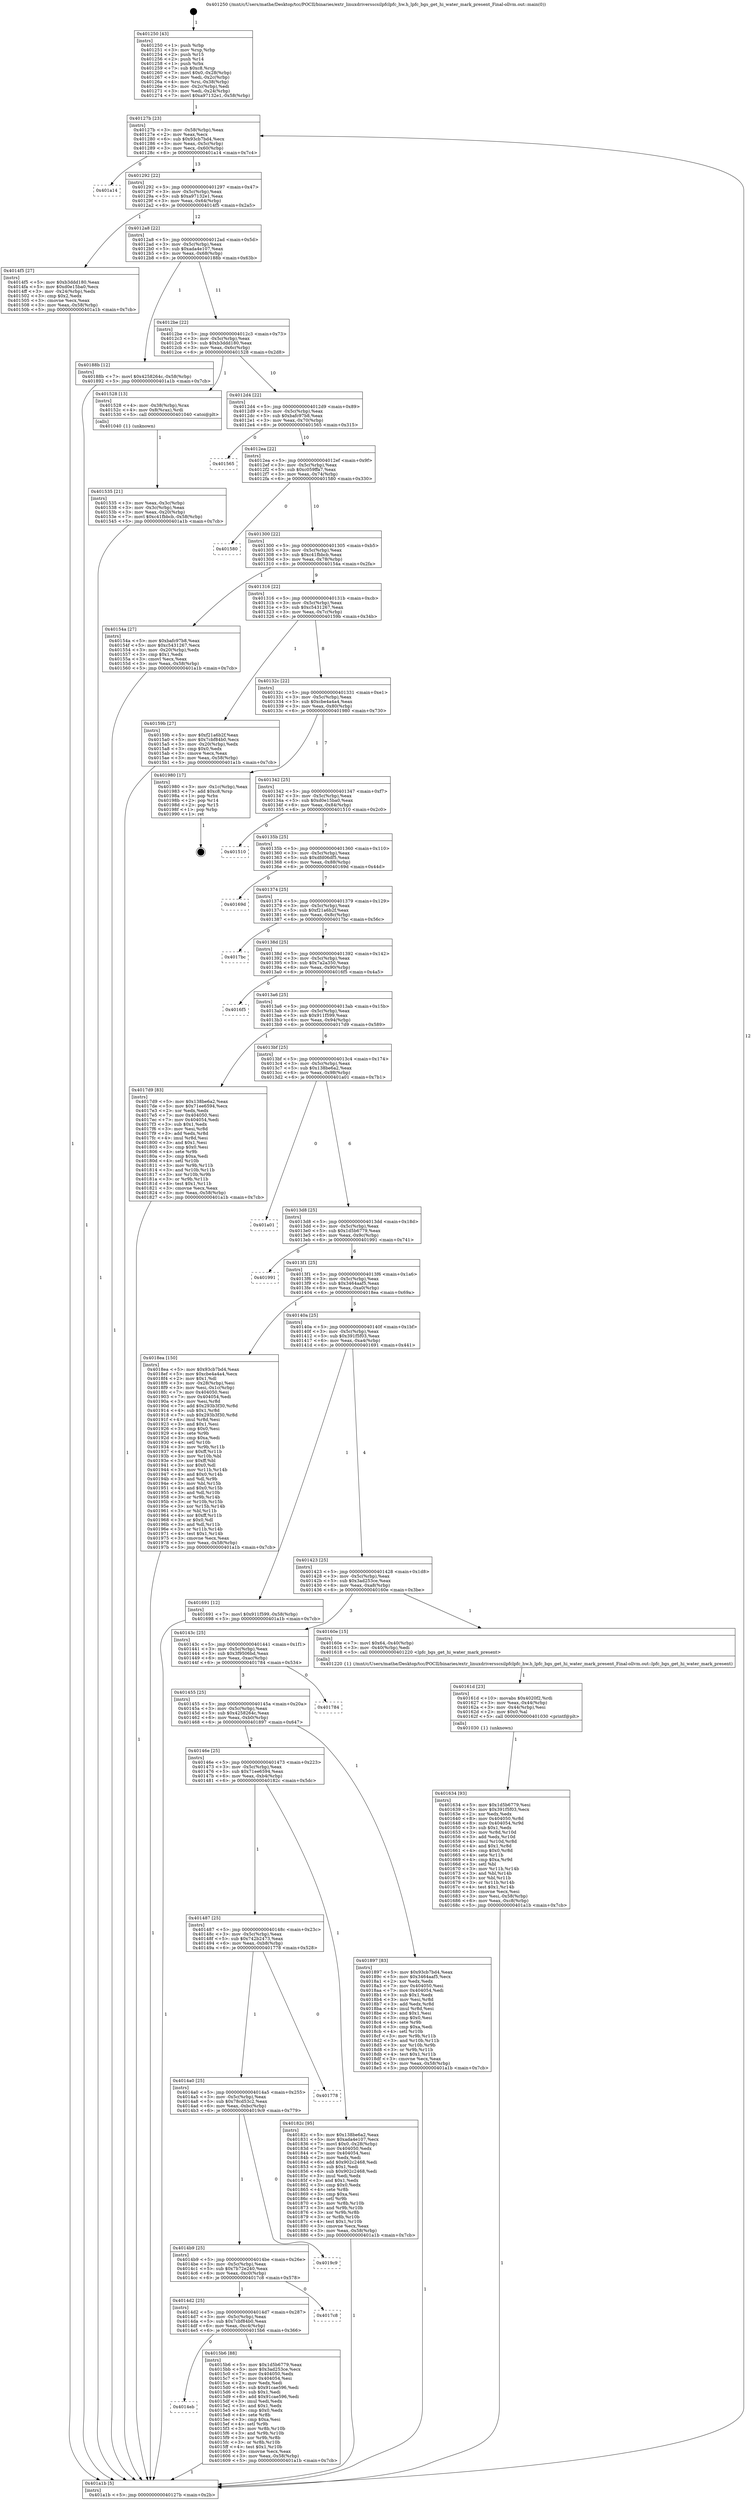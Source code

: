 digraph "0x401250" {
  label = "0x401250 (/mnt/c/Users/mathe/Desktop/tcc/POCII/binaries/extr_linuxdriversscsilpfclpfc_hw.h_lpfc_bgs_get_hi_water_mark_present_Final-ollvm.out::main(0))"
  labelloc = "t"
  node[shape=record]

  Entry [label="",width=0.3,height=0.3,shape=circle,fillcolor=black,style=filled]
  "0x40127b" [label="{
     0x40127b [23]\l
     | [instrs]\l
     &nbsp;&nbsp;0x40127b \<+3\>: mov -0x58(%rbp),%eax\l
     &nbsp;&nbsp;0x40127e \<+2\>: mov %eax,%ecx\l
     &nbsp;&nbsp;0x401280 \<+6\>: sub $0x93cb7bd4,%ecx\l
     &nbsp;&nbsp;0x401286 \<+3\>: mov %eax,-0x5c(%rbp)\l
     &nbsp;&nbsp;0x401289 \<+3\>: mov %ecx,-0x60(%rbp)\l
     &nbsp;&nbsp;0x40128c \<+6\>: je 0000000000401a14 \<main+0x7c4\>\l
  }"]
  "0x401a14" [label="{
     0x401a14\l
  }", style=dashed]
  "0x401292" [label="{
     0x401292 [22]\l
     | [instrs]\l
     &nbsp;&nbsp;0x401292 \<+5\>: jmp 0000000000401297 \<main+0x47\>\l
     &nbsp;&nbsp;0x401297 \<+3\>: mov -0x5c(%rbp),%eax\l
     &nbsp;&nbsp;0x40129a \<+5\>: sub $0xa97132e1,%eax\l
     &nbsp;&nbsp;0x40129f \<+3\>: mov %eax,-0x64(%rbp)\l
     &nbsp;&nbsp;0x4012a2 \<+6\>: je 00000000004014f5 \<main+0x2a5\>\l
  }"]
  Exit [label="",width=0.3,height=0.3,shape=circle,fillcolor=black,style=filled,peripheries=2]
  "0x4014f5" [label="{
     0x4014f5 [27]\l
     | [instrs]\l
     &nbsp;&nbsp;0x4014f5 \<+5\>: mov $0xb3ddd180,%eax\l
     &nbsp;&nbsp;0x4014fa \<+5\>: mov $0xd0e15ba0,%ecx\l
     &nbsp;&nbsp;0x4014ff \<+3\>: mov -0x24(%rbp),%edx\l
     &nbsp;&nbsp;0x401502 \<+3\>: cmp $0x2,%edx\l
     &nbsp;&nbsp;0x401505 \<+3\>: cmovne %ecx,%eax\l
     &nbsp;&nbsp;0x401508 \<+3\>: mov %eax,-0x58(%rbp)\l
     &nbsp;&nbsp;0x40150b \<+5\>: jmp 0000000000401a1b \<main+0x7cb\>\l
  }"]
  "0x4012a8" [label="{
     0x4012a8 [22]\l
     | [instrs]\l
     &nbsp;&nbsp;0x4012a8 \<+5\>: jmp 00000000004012ad \<main+0x5d\>\l
     &nbsp;&nbsp;0x4012ad \<+3\>: mov -0x5c(%rbp),%eax\l
     &nbsp;&nbsp;0x4012b0 \<+5\>: sub $0xada4e107,%eax\l
     &nbsp;&nbsp;0x4012b5 \<+3\>: mov %eax,-0x68(%rbp)\l
     &nbsp;&nbsp;0x4012b8 \<+6\>: je 000000000040188b \<main+0x63b\>\l
  }"]
  "0x401a1b" [label="{
     0x401a1b [5]\l
     | [instrs]\l
     &nbsp;&nbsp;0x401a1b \<+5\>: jmp 000000000040127b \<main+0x2b\>\l
  }"]
  "0x401250" [label="{
     0x401250 [43]\l
     | [instrs]\l
     &nbsp;&nbsp;0x401250 \<+1\>: push %rbp\l
     &nbsp;&nbsp;0x401251 \<+3\>: mov %rsp,%rbp\l
     &nbsp;&nbsp;0x401254 \<+2\>: push %r15\l
     &nbsp;&nbsp;0x401256 \<+2\>: push %r14\l
     &nbsp;&nbsp;0x401258 \<+1\>: push %rbx\l
     &nbsp;&nbsp;0x401259 \<+7\>: sub $0xc8,%rsp\l
     &nbsp;&nbsp;0x401260 \<+7\>: movl $0x0,-0x28(%rbp)\l
     &nbsp;&nbsp;0x401267 \<+3\>: mov %edi,-0x2c(%rbp)\l
     &nbsp;&nbsp;0x40126a \<+4\>: mov %rsi,-0x38(%rbp)\l
     &nbsp;&nbsp;0x40126e \<+3\>: mov -0x2c(%rbp),%edi\l
     &nbsp;&nbsp;0x401271 \<+3\>: mov %edi,-0x24(%rbp)\l
     &nbsp;&nbsp;0x401274 \<+7\>: movl $0xa97132e1,-0x58(%rbp)\l
  }"]
  "0x401634" [label="{
     0x401634 [93]\l
     | [instrs]\l
     &nbsp;&nbsp;0x401634 \<+5\>: mov $0x1d5b6779,%esi\l
     &nbsp;&nbsp;0x401639 \<+5\>: mov $0x391f5f03,%ecx\l
     &nbsp;&nbsp;0x40163e \<+2\>: xor %edx,%edx\l
     &nbsp;&nbsp;0x401640 \<+8\>: mov 0x404050,%r8d\l
     &nbsp;&nbsp;0x401648 \<+8\>: mov 0x404054,%r9d\l
     &nbsp;&nbsp;0x401650 \<+3\>: sub $0x1,%edx\l
     &nbsp;&nbsp;0x401653 \<+3\>: mov %r8d,%r10d\l
     &nbsp;&nbsp;0x401656 \<+3\>: add %edx,%r10d\l
     &nbsp;&nbsp;0x401659 \<+4\>: imul %r10d,%r8d\l
     &nbsp;&nbsp;0x40165d \<+4\>: and $0x1,%r8d\l
     &nbsp;&nbsp;0x401661 \<+4\>: cmp $0x0,%r8d\l
     &nbsp;&nbsp;0x401665 \<+4\>: sete %r11b\l
     &nbsp;&nbsp;0x401669 \<+4\>: cmp $0xa,%r9d\l
     &nbsp;&nbsp;0x40166d \<+3\>: setl %bl\l
     &nbsp;&nbsp;0x401670 \<+3\>: mov %r11b,%r14b\l
     &nbsp;&nbsp;0x401673 \<+3\>: and %bl,%r14b\l
     &nbsp;&nbsp;0x401676 \<+3\>: xor %bl,%r11b\l
     &nbsp;&nbsp;0x401679 \<+3\>: or %r11b,%r14b\l
     &nbsp;&nbsp;0x40167c \<+4\>: test $0x1,%r14b\l
     &nbsp;&nbsp;0x401680 \<+3\>: cmovne %ecx,%esi\l
     &nbsp;&nbsp;0x401683 \<+3\>: mov %esi,-0x58(%rbp)\l
     &nbsp;&nbsp;0x401686 \<+6\>: mov %eax,-0xc8(%rbp)\l
     &nbsp;&nbsp;0x40168c \<+5\>: jmp 0000000000401a1b \<main+0x7cb\>\l
  }"]
  "0x40188b" [label="{
     0x40188b [12]\l
     | [instrs]\l
     &nbsp;&nbsp;0x40188b \<+7\>: movl $0x4258264c,-0x58(%rbp)\l
     &nbsp;&nbsp;0x401892 \<+5\>: jmp 0000000000401a1b \<main+0x7cb\>\l
  }"]
  "0x4012be" [label="{
     0x4012be [22]\l
     | [instrs]\l
     &nbsp;&nbsp;0x4012be \<+5\>: jmp 00000000004012c3 \<main+0x73\>\l
     &nbsp;&nbsp;0x4012c3 \<+3\>: mov -0x5c(%rbp),%eax\l
     &nbsp;&nbsp;0x4012c6 \<+5\>: sub $0xb3ddd180,%eax\l
     &nbsp;&nbsp;0x4012cb \<+3\>: mov %eax,-0x6c(%rbp)\l
     &nbsp;&nbsp;0x4012ce \<+6\>: je 0000000000401528 \<main+0x2d8\>\l
  }"]
  "0x40161d" [label="{
     0x40161d [23]\l
     | [instrs]\l
     &nbsp;&nbsp;0x40161d \<+10\>: movabs $0x4020f2,%rdi\l
     &nbsp;&nbsp;0x401627 \<+3\>: mov %eax,-0x44(%rbp)\l
     &nbsp;&nbsp;0x40162a \<+3\>: mov -0x44(%rbp),%esi\l
     &nbsp;&nbsp;0x40162d \<+2\>: mov $0x0,%al\l
     &nbsp;&nbsp;0x40162f \<+5\>: call 0000000000401030 \<printf@plt\>\l
     | [calls]\l
     &nbsp;&nbsp;0x401030 \{1\} (unknown)\l
  }"]
  "0x401528" [label="{
     0x401528 [13]\l
     | [instrs]\l
     &nbsp;&nbsp;0x401528 \<+4\>: mov -0x38(%rbp),%rax\l
     &nbsp;&nbsp;0x40152c \<+4\>: mov 0x8(%rax),%rdi\l
     &nbsp;&nbsp;0x401530 \<+5\>: call 0000000000401040 \<atoi@plt\>\l
     | [calls]\l
     &nbsp;&nbsp;0x401040 \{1\} (unknown)\l
  }"]
  "0x4012d4" [label="{
     0x4012d4 [22]\l
     | [instrs]\l
     &nbsp;&nbsp;0x4012d4 \<+5\>: jmp 00000000004012d9 \<main+0x89\>\l
     &nbsp;&nbsp;0x4012d9 \<+3\>: mov -0x5c(%rbp),%eax\l
     &nbsp;&nbsp;0x4012dc \<+5\>: sub $0xbafc97b8,%eax\l
     &nbsp;&nbsp;0x4012e1 \<+3\>: mov %eax,-0x70(%rbp)\l
     &nbsp;&nbsp;0x4012e4 \<+6\>: je 0000000000401565 \<main+0x315\>\l
  }"]
  "0x401535" [label="{
     0x401535 [21]\l
     | [instrs]\l
     &nbsp;&nbsp;0x401535 \<+3\>: mov %eax,-0x3c(%rbp)\l
     &nbsp;&nbsp;0x401538 \<+3\>: mov -0x3c(%rbp),%eax\l
     &nbsp;&nbsp;0x40153b \<+3\>: mov %eax,-0x20(%rbp)\l
     &nbsp;&nbsp;0x40153e \<+7\>: movl $0xc41fbbcb,-0x58(%rbp)\l
     &nbsp;&nbsp;0x401545 \<+5\>: jmp 0000000000401a1b \<main+0x7cb\>\l
  }"]
  "0x4014eb" [label="{
     0x4014eb\l
  }", style=dashed]
  "0x401565" [label="{
     0x401565\l
  }", style=dashed]
  "0x4012ea" [label="{
     0x4012ea [22]\l
     | [instrs]\l
     &nbsp;&nbsp;0x4012ea \<+5\>: jmp 00000000004012ef \<main+0x9f\>\l
     &nbsp;&nbsp;0x4012ef \<+3\>: mov -0x5c(%rbp),%eax\l
     &nbsp;&nbsp;0x4012f2 \<+5\>: sub $0xc059ffa7,%eax\l
     &nbsp;&nbsp;0x4012f7 \<+3\>: mov %eax,-0x74(%rbp)\l
     &nbsp;&nbsp;0x4012fa \<+6\>: je 0000000000401580 \<main+0x330\>\l
  }"]
  "0x4015b6" [label="{
     0x4015b6 [88]\l
     | [instrs]\l
     &nbsp;&nbsp;0x4015b6 \<+5\>: mov $0x1d5b6779,%eax\l
     &nbsp;&nbsp;0x4015bb \<+5\>: mov $0x3ad253ce,%ecx\l
     &nbsp;&nbsp;0x4015c0 \<+7\>: mov 0x404050,%edx\l
     &nbsp;&nbsp;0x4015c7 \<+7\>: mov 0x404054,%esi\l
     &nbsp;&nbsp;0x4015ce \<+2\>: mov %edx,%edi\l
     &nbsp;&nbsp;0x4015d0 \<+6\>: sub $0x91cae596,%edi\l
     &nbsp;&nbsp;0x4015d6 \<+3\>: sub $0x1,%edi\l
     &nbsp;&nbsp;0x4015d9 \<+6\>: add $0x91cae596,%edi\l
     &nbsp;&nbsp;0x4015df \<+3\>: imul %edi,%edx\l
     &nbsp;&nbsp;0x4015e2 \<+3\>: and $0x1,%edx\l
     &nbsp;&nbsp;0x4015e5 \<+3\>: cmp $0x0,%edx\l
     &nbsp;&nbsp;0x4015e8 \<+4\>: sete %r8b\l
     &nbsp;&nbsp;0x4015ec \<+3\>: cmp $0xa,%esi\l
     &nbsp;&nbsp;0x4015ef \<+4\>: setl %r9b\l
     &nbsp;&nbsp;0x4015f3 \<+3\>: mov %r8b,%r10b\l
     &nbsp;&nbsp;0x4015f6 \<+3\>: and %r9b,%r10b\l
     &nbsp;&nbsp;0x4015f9 \<+3\>: xor %r9b,%r8b\l
     &nbsp;&nbsp;0x4015fc \<+3\>: or %r8b,%r10b\l
     &nbsp;&nbsp;0x4015ff \<+4\>: test $0x1,%r10b\l
     &nbsp;&nbsp;0x401603 \<+3\>: cmovne %ecx,%eax\l
     &nbsp;&nbsp;0x401606 \<+3\>: mov %eax,-0x58(%rbp)\l
     &nbsp;&nbsp;0x401609 \<+5\>: jmp 0000000000401a1b \<main+0x7cb\>\l
  }"]
  "0x401580" [label="{
     0x401580\l
  }", style=dashed]
  "0x401300" [label="{
     0x401300 [22]\l
     | [instrs]\l
     &nbsp;&nbsp;0x401300 \<+5\>: jmp 0000000000401305 \<main+0xb5\>\l
     &nbsp;&nbsp;0x401305 \<+3\>: mov -0x5c(%rbp),%eax\l
     &nbsp;&nbsp;0x401308 \<+5\>: sub $0xc41fbbcb,%eax\l
     &nbsp;&nbsp;0x40130d \<+3\>: mov %eax,-0x78(%rbp)\l
     &nbsp;&nbsp;0x401310 \<+6\>: je 000000000040154a \<main+0x2fa\>\l
  }"]
  "0x4014d2" [label="{
     0x4014d2 [25]\l
     | [instrs]\l
     &nbsp;&nbsp;0x4014d2 \<+5\>: jmp 00000000004014d7 \<main+0x287\>\l
     &nbsp;&nbsp;0x4014d7 \<+3\>: mov -0x5c(%rbp),%eax\l
     &nbsp;&nbsp;0x4014da \<+5\>: sub $0x7cbf84b0,%eax\l
     &nbsp;&nbsp;0x4014df \<+6\>: mov %eax,-0xc4(%rbp)\l
     &nbsp;&nbsp;0x4014e5 \<+6\>: je 00000000004015b6 \<main+0x366\>\l
  }"]
  "0x40154a" [label="{
     0x40154a [27]\l
     | [instrs]\l
     &nbsp;&nbsp;0x40154a \<+5\>: mov $0xbafc97b8,%eax\l
     &nbsp;&nbsp;0x40154f \<+5\>: mov $0xc5431267,%ecx\l
     &nbsp;&nbsp;0x401554 \<+3\>: mov -0x20(%rbp),%edx\l
     &nbsp;&nbsp;0x401557 \<+3\>: cmp $0x1,%edx\l
     &nbsp;&nbsp;0x40155a \<+3\>: cmovl %ecx,%eax\l
     &nbsp;&nbsp;0x40155d \<+3\>: mov %eax,-0x58(%rbp)\l
     &nbsp;&nbsp;0x401560 \<+5\>: jmp 0000000000401a1b \<main+0x7cb\>\l
  }"]
  "0x401316" [label="{
     0x401316 [22]\l
     | [instrs]\l
     &nbsp;&nbsp;0x401316 \<+5\>: jmp 000000000040131b \<main+0xcb\>\l
     &nbsp;&nbsp;0x40131b \<+3\>: mov -0x5c(%rbp),%eax\l
     &nbsp;&nbsp;0x40131e \<+5\>: sub $0xc5431267,%eax\l
     &nbsp;&nbsp;0x401323 \<+3\>: mov %eax,-0x7c(%rbp)\l
     &nbsp;&nbsp;0x401326 \<+6\>: je 000000000040159b \<main+0x34b\>\l
  }"]
  "0x4017c8" [label="{
     0x4017c8\l
  }", style=dashed]
  "0x40159b" [label="{
     0x40159b [27]\l
     | [instrs]\l
     &nbsp;&nbsp;0x40159b \<+5\>: mov $0xf21a6b2f,%eax\l
     &nbsp;&nbsp;0x4015a0 \<+5\>: mov $0x7cbf84b0,%ecx\l
     &nbsp;&nbsp;0x4015a5 \<+3\>: mov -0x20(%rbp),%edx\l
     &nbsp;&nbsp;0x4015a8 \<+3\>: cmp $0x0,%edx\l
     &nbsp;&nbsp;0x4015ab \<+3\>: cmove %ecx,%eax\l
     &nbsp;&nbsp;0x4015ae \<+3\>: mov %eax,-0x58(%rbp)\l
     &nbsp;&nbsp;0x4015b1 \<+5\>: jmp 0000000000401a1b \<main+0x7cb\>\l
  }"]
  "0x40132c" [label="{
     0x40132c [22]\l
     | [instrs]\l
     &nbsp;&nbsp;0x40132c \<+5\>: jmp 0000000000401331 \<main+0xe1\>\l
     &nbsp;&nbsp;0x401331 \<+3\>: mov -0x5c(%rbp),%eax\l
     &nbsp;&nbsp;0x401334 \<+5\>: sub $0xcbe4a4a4,%eax\l
     &nbsp;&nbsp;0x401339 \<+3\>: mov %eax,-0x80(%rbp)\l
     &nbsp;&nbsp;0x40133c \<+6\>: je 0000000000401980 \<main+0x730\>\l
  }"]
  "0x4014b9" [label="{
     0x4014b9 [25]\l
     | [instrs]\l
     &nbsp;&nbsp;0x4014b9 \<+5\>: jmp 00000000004014be \<main+0x26e\>\l
     &nbsp;&nbsp;0x4014be \<+3\>: mov -0x5c(%rbp),%eax\l
     &nbsp;&nbsp;0x4014c1 \<+5\>: sub $0x7b72e240,%eax\l
     &nbsp;&nbsp;0x4014c6 \<+6\>: mov %eax,-0xc0(%rbp)\l
     &nbsp;&nbsp;0x4014cc \<+6\>: je 00000000004017c8 \<main+0x578\>\l
  }"]
  "0x401980" [label="{
     0x401980 [17]\l
     | [instrs]\l
     &nbsp;&nbsp;0x401980 \<+3\>: mov -0x1c(%rbp),%eax\l
     &nbsp;&nbsp;0x401983 \<+7\>: add $0xc8,%rsp\l
     &nbsp;&nbsp;0x40198a \<+1\>: pop %rbx\l
     &nbsp;&nbsp;0x40198b \<+2\>: pop %r14\l
     &nbsp;&nbsp;0x40198d \<+2\>: pop %r15\l
     &nbsp;&nbsp;0x40198f \<+1\>: pop %rbp\l
     &nbsp;&nbsp;0x401990 \<+1\>: ret\l
  }"]
  "0x401342" [label="{
     0x401342 [25]\l
     | [instrs]\l
     &nbsp;&nbsp;0x401342 \<+5\>: jmp 0000000000401347 \<main+0xf7\>\l
     &nbsp;&nbsp;0x401347 \<+3\>: mov -0x5c(%rbp),%eax\l
     &nbsp;&nbsp;0x40134a \<+5\>: sub $0xd0e15ba0,%eax\l
     &nbsp;&nbsp;0x40134f \<+6\>: mov %eax,-0x84(%rbp)\l
     &nbsp;&nbsp;0x401355 \<+6\>: je 0000000000401510 \<main+0x2c0\>\l
  }"]
  "0x4019c9" [label="{
     0x4019c9\l
  }", style=dashed]
  "0x401510" [label="{
     0x401510\l
  }", style=dashed]
  "0x40135b" [label="{
     0x40135b [25]\l
     | [instrs]\l
     &nbsp;&nbsp;0x40135b \<+5\>: jmp 0000000000401360 \<main+0x110\>\l
     &nbsp;&nbsp;0x401360 \<+3\>: mov -0x5c(%rbp),%eax\l
     &nbsp;&nbsp;0x401363 \<+5\>: sub $0xdfd06df5,%eax\l
     &nbsp;&nbsp;0x401368 \<+6\>: mov %eax,-0x88(%rbp)\l
     &nbsp;&nbsp;0x40136e \<+6\>: je 000000000040169d \<main+0x44d\>\l
  }"]
  "0x4014a0" [label="{
     0x4014a0 [25]\l
     | [instrs]\l
     &nbsp;&nbsp;0x4014a0 \<+5\>: jmp 00000000004014a5 \<main+0x255\>\l
     &nbsp;&nbsp;0x4014a5 \<+3\>: mov -0x5c(%rbp),%eax\l
     &nbsp;&nbsp;0x4014a8 \<+5\>: sub $0x78cd53c2,%eax\l
     &nbsp;&nbsp;0x4014ad \<+6\>: mov %eax,-0xbc(%rbp)\l
     &nbsp;&nbsp;0x4014b3 \<+6\>: je 00000000004019c9 \<main+0x779\>\l
  }"]
  "0x40169d" [label="{
     0x40169d\l
  }", style=dashed]
  "0x401374" [label="{
     0x401374 [25]\l
     | [instrs]\l
     &nbsp;&nbsp;0x401374 \<+5\>: jmp 0000000000401379 \<main+0x129\>\l
     &nbsp;&nbsp;0x401379 \<+3\>: mov -0x5c(%rbp),%eax\l
     &nbsp;&nbsp;0x40137c \<+5\>: sub $0xf21a6b2f,%eax\l
     &nbsp;&nbsp;0x401381 \<+6\>: mov %eax,-0x8c(%rbp)\l
     &nbsp;&nbsp;0x401387 \<+6\>: je 00000000004017bc \<main+0x56c\>\l
  }"]
  "0x401778" [label="{
     0x401778\l
  }", style=dashed]
  "0x4017bc" [label="{
     0x4017bc\l
  }", style=dashed]
  "0x40138d" [label="{
     0x40138d [25]\l
     | [instrs]\l
     &nbsp;&nbsp;0x40138d \<+5\>: jmp 0000000000401392 \<main+0x142\>\l
     &nbsp;&nbsp;0x401392 \<+3\>: mov -0x5c(%rbp),%eax\l
     &nbsp;&nbsp;0x401395 \<+5\>: sub $0x7a2a350,%eax\l
     &nbsp;&nbsp;0x40139a \<+6\>: mov %eax,-0x90(%rbp)\l
     &nbsp;&nbsp;0x4013a0 \<+6\>: je 00000000004016f5 \<main+0x4a5\>\l
  }"]
  "0x401487" [label="{
     0x401487 [25]\l
     | [instrs]\l
     &nbsp;&nbsp;0x401487 \<+5\>: jmp 000000000040148c \<main+0x23c\>\l
     &nbsp;&nbsp;0x40148c \<+3\>: mov -0x5c(%rbp),%eax\l
     &nbsp;&nbsp;0x40148f \<+5\>: sub $0x742b2473,%eax\l
     &nbsp;&nbsp;0x401494 \<+6\>: mov %eax,-0xb8(%rbp)\l
     &nbsp;&nbsp;0x40149a \<+6\>: je 0000000000401778 \<main+0x528\>\l
  }"]
  "0x4016f5" [label="{
     0x4016f5\l
  }", style=dashed]
  "0x4013a6" [label="{
     0x4013a6 [25]\l
     | [instrs]\l
     &nbsp;&nbsp;0x4013a6 \<+5\>: jmp 00000000004013ab \<main+0x15b\>\l
     &nbsp;&nbsp;0x4013ab \<+3\>: mov -0x5c(%rbp),%eax\l
     &nbsp;&nbsp;0x4013ae \<+5\>: sub $0x911f599,%eax\l
     &nbsp;&nbsp;0x4013b3 \<+6\>: mov %eax,-0x94(%rbp)\l
     &nbsp;&nbsp;0x4013b9 \<+6\>: je 00000000004017d9 \<main+0x589\>\l
  }"]
  "0x40182c" [label="{
     0x40182c [95]\l
     | [instrs]\l
     &nbsp;&nbsp;0x40182c \<+5\>: mov $0x138be6a2,%eax\l
     &nbsp;&nbsp;0x401831 \<+5\>: mov $0xada4e107,%ecx\l
     &nbsp;&nbsp;0x401836 \<+7\>: movl $0x0,-0x28(%rbp)\l
     &nbsp;&nbsp;0x40183d \<+7\>: mov 0x404050,%edx\l
     &nbsp;&nbsp;0x401844 \<+7\>: mov 0x404054,%esi\l
     &nbsp;&nbsp;0x40184b \<+2\>: mov %edx,%edi\l
     &nbsp;&nbsp;0x40184d \<+6\>: add $0x902c2468,%edi\l
     &nbsp;&nbsp;0x401853 \<+3\>: sub $0x1,%edi\l
     &nbsp;&nbsp;0x401856 \<+6\>: sub $0x902c2468,%edi\l
     &nbsp;&nbsp;0x40185c \<+3\>: imul %edi,%edx\l
     &nbsp;&nbsp;0x40185f \<+3\>: and $0x1,%edx\l
     &nbsp;&nbsp;0x401862 \<+3\>: cmp $0x0,%edx\l
     &nbsp;&nbsp;0x401865 \<+4\>: sete %r8b\l
     &nbsp;&nbsp;0x401869 \<+3\>: cmp $0xa,%esi\l
     &nbsp;&nbsp;0x40186c \<+4\>: setl %r9b\l
     &nbsp;&nbsp;0x401870 \<+3\>: mov %r8b,%r10b\l
     &nbsp;&nbsp;0x401873 \<+3\>: and %r9b,%r10b\l
     &nbsp;&nbsp;0x401876 \<+3\>: xor %r9b,%r8b\l
     &nbsp;&nbsp;0x401879 \<+3\>: or %r8b,%r10b\l
     &nbsp;&nbsp;0x40187c \<+4\>: test $0x1,%r10b\l
     &nbsp;&nbsp;0x401880 \<+3\>: cmovne %ecx,%eax\l
     &nbsp;&nbsp;0x401883 \<+3\>: mov %eax,-0x58(%rbp)\l
     &nbsp;&nbsp;0x401886 \<+5\>: jmp 0000000000401a1b \<main+0x7cb\>\l
  }"]
  "0x4017d9" [label="{
     0x4017d9 [83]\l
     | [instrs]\l
     &nbsp;&nbsp;0x4017d9 \<+5\>: mov $0x138be6a2,%eax\l
     &nbsp;&nbsp;0x4017de \<+5\>: mov $0x71ee6594,%ecx\l
     &nbsp;&nbsp;0x4017e3 \<+2\>: xor %edx,%edx\l
     &nbsp;&nbsp;0x4017e5 \<+7\>: mov 0x404050,%esi\l
     &nbsp;&nbsp;0x4017ec \<+7\>: mov 0x404054,%edi\l
     &nbsp;&nbsp;0x4017f3 \<+3\>: sub $0x1,%edx\l
     &nbsp;&nbsp;0x4017f6 \<+3\>: mov %esi,%r8d\l
     &nbsp;&nbsp;0x4017f9 \<+3\>: add %edx,%r8d\l
     &nbsp;&nbsp;0x4017fc \<+4\>: imul %r8d,%esi\l
     &nbsp;&nbsp;0x401800 \<+3\>: and $0x1,%esi\l
     &nbsp;&nbsp;0x401803 \<+3\>: cmp $0x0,%esi\l
     &nbsp;&nbsp;0x401806 \<+4\>: sete %r9b\l
     &nbsp;&nbsp;0x40180a \<+3\>: cmp $0xa,%edi\l
     &nbsp;&nbsp;0x40180d \<+4\>: setl %r10b\l
     &nbsp;&nbsp;0x401811 \<+3\>: mov %r9b,%r11b\l
     &nbsp;&nbsp;0x401814 \<+3\>: and %r10b,%r11b\l
     &nbsp;&nbsp;0x401817 \<+3\>: xor %r10b,%r9b\l
     &nbsp;&nbsp;0x40181a \<+3\>: or %r9b,%r11b\l
     &nbsp;&nbsp;0x40181d \<+4\>: test $0x1,%r11b\l
     &nbsp;&nbsp;0x401821 \<+3\>: cmovne %ecx,%eax\l
     &nbsp;&nbsp;0x401824 \<+3\>: mov %eax,-0x58(%rbp)\l
     &nbsp;&nbsp;0x401827 \<+5\>: jmp 0000000000401a1b \<main+0x7cb\>\l
  }"]
  "0x4013bf" [label="{
     0x4013bf [25]\l
     | [instrs]\l
     &nbsp;&nbsp;0x4013bf \<+5\>: jmp 00000000004013c4 \<main+0x174\>\l
     &nbsp;&nbsp;0x4013c4 \<+3\>: mov -0x5c(%rbp),%eax\l
     &nbsp;&nbsp;0x4013c7 \<+5\>: sub $0x138be6a2,%eax\l
     &nbsp;&nbsp;0x4013cc \<+6\>: mov %eax,-0x98(%rbp)\l
     &nbsp;&nbsp;0x4013d2 \<+6\>: je 0000000000401a01 \<main+0x7b1\>\l
  }"]
  "0x40146e" [label="{
     0x40146e [25]\l
     | [instrs]\l
     &nbsp;&nbsp;0x40146e \<+5\>: jmp 0000000000401473 \<main+0x223\>\l
     &nbsp;&nbsp;0x401473 \<+3\>: mov -0x5c(%rbp),%eax\l
     &nbsp;&nbsp;0x401476 \<+5\>: sub $0x71ee6594,%eax\l
     &nbsp;&nbsp;0x40147b \<+6\>: mov %eax,-0xb4(%rbp)\l
     &nbsp;&nbsp;0x401481 \<+6\>: je 000000000040182c \<main+0x5dc\>\l
  }"]
  "0x401a01" [label="{
     0x401a01\l
  }", style=dashed]
  "0x4013d8" [label="{
     0x4013d8 [25]\l
     | [instrs]\l
     &nbsp;&nbsp;0x4013d8 \<+5\>: jmp 00000000004013dd \<main+0x18d\>\l
     &nbsp;&nbsp;0x4013dd \<+3\>: mov -0x5c(%rbp),%eax\l
     &nbsp;&nbsp;0x4013e0 \<+5\>: sub $0x1d5b6779,%eax\l
     &nbsp;&nbsp;0x4013e5 \<+6\>: mov %eax,-0x9c(%rbp)\l
     &nbsp;&nbsp;0x4013eb \<+6\>: je 0000000000401991 \<main+0x741\>\l
  }"]
  "0x401897" [label="{
     0x401897 [83]\l
     | [instrs]\l
     &nbsp;&nbsp;0x401897 \<+5\>: mov $0x93cb7bd4,%eax\l
     &nbsp;&nbsp;0x40189c \<+5\>: mov $0x3464aaf5,%ecx\l
     &nbsp;&nbsp;0x4018a1 \<+2\>: xor %edx,%edx\l
     &nbsp;&nbsp;0x4018a3 \<+7\>: mov 0x404050,%esi\l
     &nbsp;&nbsp;0x4018aa \<+7\>: mov 0x404054,%edi\l
     &nbsp;&nbsp;0x4018b1 \<+3\>: sub $0x1,%edx\l
     &nbsp;&nbsp;0x4018b4 \<+3\>: mov %esi,%r8d\l
     &nbsp;&nbsp;0x4018b7 \<+3\>: add %edx,%r8d\l
     &nbsp;&nbsp;0x4018ba \<+4\>: imul %r8d,%esi\l
     &nbsp;&nbsp;0x4018be \<+3\>: and $0x1,%esi\l
     &nbsp;&nbsp;0x4018c1 \<+3\>: cmp $0x0,%esi\l
     &nbsp;&nbsp;0x4018c4 \<+4\>: sete %r9b\l
     &nbsp;&nbsp;0x4018c8 \<+3\>: cmp $0xa,%edi\l
     &nbsp;&nbsp;0x4018cb \<+4\>: setl %r10b\l
     &nbsp;&nbsp;0x4018cf \<+3\>: mov %r9b,%r11b\l
     &nbsp;&nbsp;0x4018d2 \<+3\>: and %r10b,%r11b\l
     &nbsp;&nbsp;0x4018d5 \<+3\>: xor %r10b,%r9b\l
     &nbsp;&nbsp;0x4018d8 \<+3\>: or %r9b,%r11b\l
     &nbsp;&nbsp;0x4018db \<+4\>: test $0x1,%r11b\l
     &nbsp;&nbsp;0x4018df \<+3\>: cmovne %ecx,%eax\l
     &nbsp;&nbsp;0x4018e2 \<+3\>: mov %eax,-0x58(%rbp)\l
     &nbsp;&nbsp;0x4018e5 \<+5\>: jmp 0000000000401a1b \<main+0x7cb\>\l
  }"]
  "0x401991" [label="{
     0x401991\l
  }", style=dashed]
  "0x4013f1" [label="{
     0x4013f1 [25]\l
     | [instrs]\l
     &nbsp;&nbsp;0x4013f1 \<+5\>: jmp 00000000004013f6 \<main+0x1a6\>\l
     &nbsp;&nbsp;0x4013f6 \<+3\>: mov -0x5c(%rbp),%eax\l
     &nbsp;&nbsp;0x4013f9 \<+5\>: sub $0x3464aaf5,%eax\l
     &nbsp;&nbsp;0x4013fe \<+6\>: mov %eax,-0xa0(%rbp)\l
     &nbsp;&nbsp;0x401404 \<+6\>: je 00000000004018ea \<main+0x69a\>\l
  }"]
  "0x401455" [label="{
     0x401455 [25]\l
     | [instrs]\l
     &nbsp;&nbsp;0x401455 \<+5\>: jmp 000000000040145a \<main+0x20a\>\l
     &nbsp;&nbsp;0x40145a \<+3\>: mov -0x5c(%rbp),%eax\l
     &nbsp;&nbsp;0x40145d \<+5\>: sub $0x4258264c,%eax\l
     &nbsp;&nbsp;0x401462 \<+6\>: mov %eax,-0xb0(%rbp)\l
     &nbsp;&nbsp;0x401468 \<+6\>: je 0000000000401897 \<main+0x647\>\l
  }"]
  "0x4018ea" [label="{
     0x4018ea [150]\l
     | [instrs]\l
     &nbsp;&nbsp;0x4018ea \<+5\>: mov $0x93cb7bd4,%eax\l
     &nbsp;&nbsp;0x4018ef \<+5\>: mov $0xcbe4a4a4,%ecx\l
     &nbsp;&nbsp;0x4018f4 \<+2\>: mov $0x1,%dl\l
     &nbsp;&nbsp;0x4018f6 \<+3\>: mov -0x28(%rbp),%esi\l
     &nbsp;&nbsp;0x4018f9 \<+3\>: mov %esi,-0x1c(%rbp)\l
     &nbsp;&nbsp;0x4018fc \<+7\>: mov 0x404050,%esi\l
     &nbsp;&nbsp;0x401903 \<+7\>: mov 0x404054,%edi\l
     &nbsp;&nbsp;0x40190a \<+3\>: mov %esi,%r8d\l
     &nbsp;&nbsp;0x40190d \<+7\>: add $0x293b3f30,%r8d\l
     &nbsp;&nbsp;0x401914 \<+4\>: sub $0x1,%r8d\l
     &nbsp;&nbsp;0x401918 \<+7\>: sub $0x293b3f30,%r8d\l
     &nbsp;&nbsp;0x40191f \<+4\>: imul %r8d,%esi\l
     &nbsp;&nbsp;0x401923 \<+3\>: and $0x1,%esi\l
     &nbsp;&nbsp;0x401926 \<+3\>: cmp $0x0,%esi\l
     &nbsp;&nbsp;0x401929 \<+4\>: sete %r9b\l
     &nbsp;&nbsp;0x40192d \<+3\>: cmp $0xa,%edi\l
     &nbsp;&nbsp;0x401930 \<+4\>: setl %r10b\l
     &nbsp;&nbsp;0x401934 \<+3\>: mov %r9b,%r11b\l
     &nbsp;&nbsp;0x401937 \<+4\>: xor $0xff,%r11b\l
     &nbsp;&nbsp;0x40193b \<+3\>: mov %r10b,%bl\l
     &nbsp;&nbsp;0x40193e \<+3\>: xor $0xff,%bl\l
     &nbsp;&nbsp;0x401941 \<+3\>: xor $0x0,%dl\l
     &nbsp;&nbsp;0x401944 \<+3\>: mov %r11b,%r14b\l
     &nbsp;&nbsp;0x401947 \<+4\>: and $0x0,%r14b\l
     &nbsp;&nbsp;0x40194b \<+3\>: and %dl,%r9b\l
     &nbsp;&nbsp;0x40194e \<+3\>: mov %bl,%r15b\l
     &nbsp;&nbsp;0x401951 \<+4\>: and $0x0,%r15b\l
     &nbsp;&nbsp;0x401955 \<+3\>: and %dl,%r10b\l
     &nbsp;&nbsp;0x401958 \<+3\>: or %r9b,%r14b\l
     &nbsp;&nbsp;0x40195b \<+3\>: or %r10b,%r15b\l
     &nbsp;&nbsp;0x40195e \<+3\>: xor %r15b,%r14b\l
     &nbsp;&nbsp;0x401961 \<+3\>: or %bl,%r11b\l
     &nbsp;&nbsp;0x401964 \<+4\>: xor $0xff,%r11b\l
     &nbsp;&nbsp;0x401968 \<+3\>: or $0x0,%dl\l
     &nbsp;&nbsp;0x40196b \<+3\>: and %dl,%r11b\l
     &nbsp;&nbsp;0x40196e \<+3\>: or %r11b,%r14b\l
     &nbsp;&nbsp;0x401971 \<+4\>: test $0x1,%r14b\l
     &nbsp;&nbsp;0x401975 \<+3\>: cmovne %ecx,%eax\l
     &nbsp;&nbsp;0x401978 \<+3\>: mov %eax,-0x58(%rbp)\l
     &nbsp;&nbsp;0x40197b \<+5\>: jmp 0000000000401a1b \<main+0x7cb\>\l
  }"]
  "0x40140a" [label="{
     0x40140a [25]\l
     | [instrs]\l
     &nbsp;&nbsp;0x40140a \<+5\>: jmp 000000000040140f \<main+0x1bf\>\l
     &nbsp;&nbsp;0x40140f \<+3\>: mov -0x5c(%rbp),%eax\l
     &nbsp;&nbsp;0x401412 \<+5\>: sub $0x391f5f03,%eax\l
     &nbsp;&nbsp;0x401417 \<+6\>: mov %eax,-0xa4(%rbp)\l
     &nbsp;&nbsp;0x40141d \<+6\>: je 0000000000401691 \<main+0x441\>\l
  }"]
  "0x401784" [label="{
     0x401784\l
  }", style=dashed]
  "0x401691" [label="{
     0x401691 [12]\l
     | [instrs]\l
     &nbsp;&nbsp;0x401691 \<+7\>: movl $0x911f599,-0x58(%rbp)\l
     &nbsp;&nbsp;0x401698 \<+5\>: jmp 0000000000401a1b \<main+0x7cb\>\l
  }"]
  "0x401423" [label="{
     0x401423 [25]\l
     | [instrs]\l
     &nbsp;&nbsp;0x401423 \<+5\>: jmp 0000000000401428 \<main+0x1d8\>\l
     &nbsp;&nbsp;0x401428 \<+3\>: mov -0x5c(%rbp),%eax\l
     &nbsp;&nbsp;0x40142b \<+5\>: sub $0x3ad253ce,%eax\l
     &nbsp;&nbsp;0x401430 \<+6\>: mov %eax,-0xa8(%rbp)\l
     &nbsp;&nbsp;0x401436 \<+6\>: je 000000000040160e \<main+0x3be\>\l
  }"]
  "0x40143c" [label="{
     0x40143c [25]\l
     | [instrs]\l
     &nbsp;&nbsp;0x40143c \<+5\>: jmp 0000000000401441 \<main+0x1f1\>\l
     &nbsp;&nbsp;0x401441 \<+3\>: mov -0x5c(%rbp),%eax\l
     &nbsp;&nbsp;0x401444 \<+5\>: sub $0x3f9506bd,%eax\l
     &nbsp;&nbsp;0x401449 \<+6\>: mov %eax,-0xac(%rbp)\l
     &nbsp;&nbsp;0x40144f \<+6\>: je 0000000000401784 \<main+0x534\>\l
  }"]
  "0x40160e" [label="{
     0x40160e [15]\l
     | [instrs]\l
     &nbsp;&nbsp;0x40160e \<+7\>: movl $0x64,-0x40(%rbp)\l
     &nbsp;&nbsp;0x401615 \<+3\>: mov -0x40(%rbp),%edi\l
     &nbsp;&nbsp;0x401618 \<+5\>: call 0000000000401220 \<lpfc_bgs_get_hi_water_mark_present\>\l
     | [calls]\l
     &nbsp;&nbsp;0x401220 \{1\} (/mnt/c/Users/mathe/Desktop/tcc/POCII/binaries/extr_linuxdriversscsilpfclpfc_hw.h_lpfc_bgs_get_hi_water_mark_present_Final-ollvm.out::lpfc_bgs_get_hi_water_mark_present)\l
  }"]
  Entry -> "0x401250" [label=" 1"]
  "0x40127b" -> "0x401a14" [label=" 0"]
  "0x40127b" -> "0x401292" [label=" 13"]
  "0x401980" -> Exit [label=" 1"]
  "0x401292" -> "0x4014f5" [label=" 1"]
  "0x401292" -> "0x4012a8" [label=" 12"]
  "0x4014f5" -> "0x401a1b" [label=" 1"]
  "0x401250" -> "0x40127b" [label=" 1"]
  "0x401a1b" -> "0x40127b" [label=" 12"]
  "0x4018ea" -> "0x401a1b" [label=" 1"]
  "0x4012a8" -> "0x40188b" [label=" 1"]
  "0x4012a8" -> "0x4012be" [label=" 11"]
  "0x401897" -> "0x401a1b" [label=" 1"]
  "0x4012be" -> "0x401528" [label=" 1"]
  "0x4012be" -> "0x4012d4" [label=" 10"]
  "0x401528" -> "0x401535" [label=" 1"]
  "0x401535" -> "0x401a1b" [label=" 1"]
  "0x40188b" -> "0x401a1b" [label=" 1"]
  "0x4012d4" -> "0x401565" [label=" 0"]
  "0x4012d4" -> "0x4012ea" [label=" 10"]
  "0x40182c" -> "0x401a1b" [label=" 1"]
  "0x4012ea" -> "0x401580" [label=" 0"]
  "0x4012ea" -> "0x401300" [label=" 10"]
  "0x4017d9" -> "0x401a1b" [label=" 1"]
  "0x401300" -> "0x40154a" [label=" 1"]
  "0x401300" -> "0x401316" [label=" 9"]
  "0x40154a" -> "0x401a1b" [label=" 1"]
  "0x401634" -> "0x401a1b" [label=" 1"]
  "0x401316" -> "0x40159b" [label=" 1"]
  "0x401316" -> "0x40132c" [label=" 8"]
  "0x40159b" -> "0x401a1b" [label=" 1"]
  "0x40161d" -> "0x401634" [label=" 1"]
  "0x40132c" -> "0x401980" [label=" 1"]
  "0x40132c" -> "0x401342" [label=" 7"]
  "0x4015b6" -> "0x401a1b" [label=" 1"]
  "0x401342" -> "0x401510" [label=" 0"]
  "0x401342" -> "0x40135b" [label=" 7"]
  "0x4014d2" -> "0x4014eb" [label=" 0"]
  "0x40135b" -> "0x40169d" [label=" 0"]
  "0x40135b" -> "0x401374" [label=" 7"]
  "0x401691" -> "0x401a1b" [label=" 1"]
  "0x401374" -> "0x4017bc" [label=" 0"]
  "0x401374" -> "0x40138d" [label=" 7"]
  "0x4014b9" -> "0x4014d2" [label=" 1"]
  "0x40138d" -> "0x4016f5" [label=" 0"]
  "0x40138d" -> "0x4013a6" [label=" 7"]
  "0x40160e" -> "0x40161d" [label=" 1"]
  "0x4013a6" -> "0x4017d9" [label=" 1"]
  "0x4013a6" -> "0x4013bf" [label=" 6"]
  "0x4014a0" -> "0x4014b9" [label=" 1"]
  "0x4013bf" -> "0x401a01" [label=" 0"]
  "0x4013bf" -> "0x4013d8" [label=" 6"]
  "0x4014d2" -> "0x4015b6" [label=" 1"]
  "0x4013d8" -> "0x401991" [label=" 0"]
  "0x4013d8" -> "0x4013f1" [label=" 6"]
  "0x401487" -> "0x4014a0" [label=" 1"]
  "0x4013f1" -> "0x4018ea" [label=" 1"]
  "0x4013f1" -> "0x40140a" [label=" 5"]
  "0x4014b9" -> "0x4017c8" [label=" 0"]
  "0x40140a" -> "0x401691" [label=" 1"]
  "0x40140a" -> "0x401423" [label=" 4"]
  "0x40146e" -> "0x401487" [label=" 1"]
  "0x401423" -> "0x40160e" [label=" 1"]
  "0x401423" -> "0x40143c" [label=" 3"]
  "0x40146e" -> "0x40182c" [label=" 1"]
  "0x40143c" -> "0x401784" [label=" 0"]
  "0x40143c" -> "0x401455" [label=" 3"]
  "0x401487" -> "0x401778" [label=" 0"]
  "0x401455" -> "0x401897" [label=" 1"]
  "0x401455" -> "0x40146e" [label=" 2"]
  "0x4014a0" -> "0x4019c9" [label=" 0"]
}
